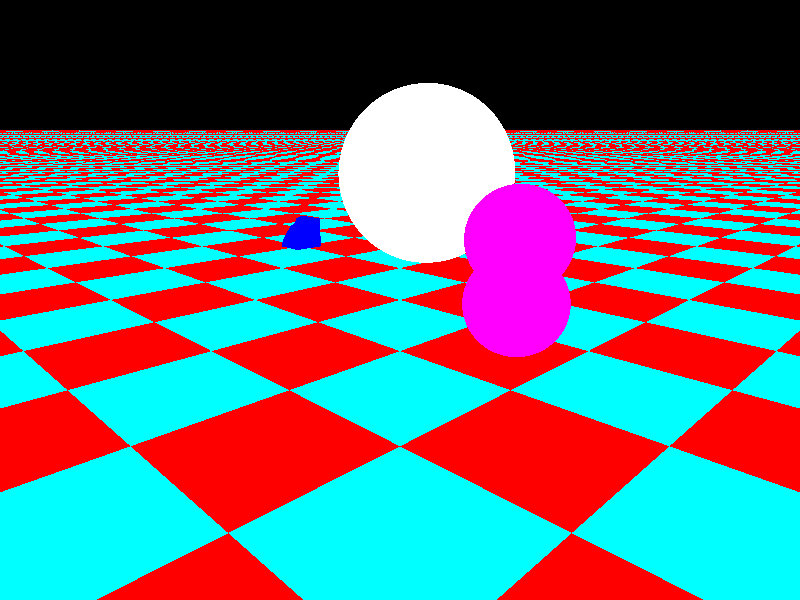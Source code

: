 /* 
       
Nathan Stark 
CS 360
Part I
01-14-2018
 
*/

light_source{
 <-15,10,20>         
 color rgb<1,1,1>}



light_source{
 <2,2,-2.7>        
 color rgb<1,1,1>
 looks_like{ 
  sphere{ <2,2,-3>, 4
   pigment { rgbf <5,1,1,0> } no_shadow}
}}

intersection{
 sphere{<1,1,1>,3}
 box{<3,3,3>,<2,2,2>}
 sphere{<1,1,1>,3}
 interior { ior 1.3 }
 pigment { color rgb <0,0,1> }
 finish{         
  roughness 0
  reflection rgb<0,0,1>} }


plane{   
 <0,2,0>, -2
 pigment{
  checker
  rgbf <0,1,4,3>
  rgbf <1,0,0,1>
  scale 5}
 finish{
  diffuse 2
  ambient 0.2
  roughness 5
  reflection rgb<1,1,1>}
}

plane 
{ 
 <0,2,0>, -2.5
 pigment {color rgb <1,1,1> }
 finish{
  diffuse 3
  ambient 0.9
  roughness 0
  reflection rgb<1,1,1>}
}
 

camera
{
 perspective     
 location <-15,6,15>
 look_at <0,0,0>
} 


union{
 sphere{<-7,1.9,3>, 1.3}
 sphere{<-7,3.5,3>,1.3}
 pigment {color rgb <1,0,1> }
 finish{
  roughness 0
  reflection rgb<1,0,1>}
 
}





